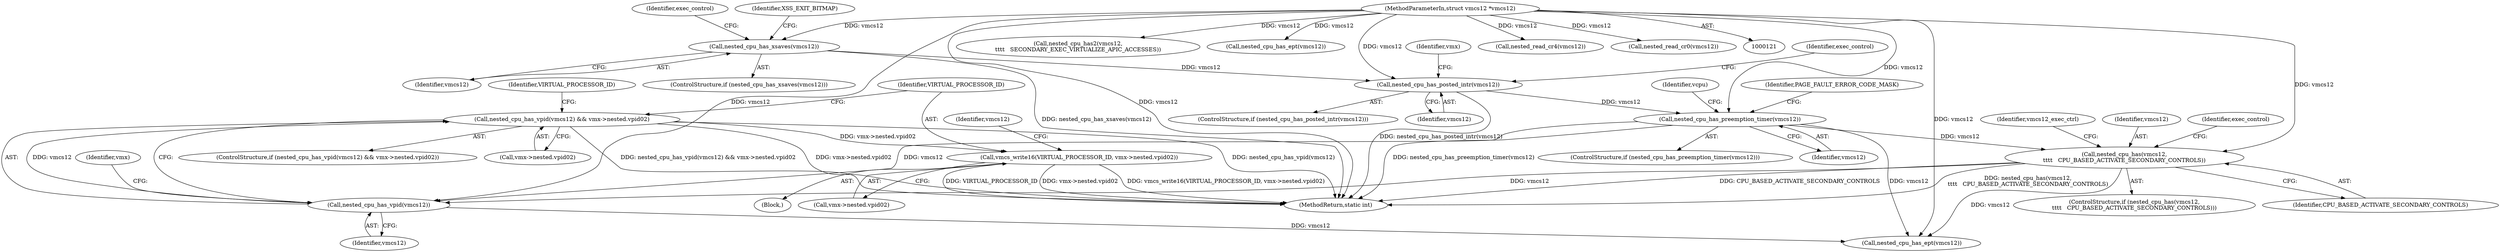 digraph "0_linux_51aa68e7d57e3217192d88ce90fd5b8ef29ec94f@pointer" {
"1000799" [label="(Call,nested_cpu_has_vpid(vmcs12) && vmx->nested.vpid02)"];
"1000800" [label="(Call,nested_cpu_has_vpid(vmcs12))"];
"1000531" [label="(Call,nested_cpu_has(vmcs12,\n\t\t\t\t   CPU_BASED_ACTIVATE_SECONDARY_CONTROLS))"];
"1000486" [label="(Call,nested_cpu_has_preemption_timer(vmcs12))"];
"1000448" [label="(Call,nested_cpu_has_posted_intr(vmcs12))"];
"1000417" [label="(Call,nested_cpu_has_xsaves(vmcs12))"];
"1000123" [label="(MethodParameterIn,struct vmcs12 *vmcs12)"];
"1000808" [label="(Call,vmcs_write16(VIRTUAL_PROCESSOR_ID, vmx->nested.vpid02))"];
"1000804" [label="(Identifier,vmx)"];
"1000473" [label="(Identifier,exec_control)"];
"1000808" [label="(Call,vmcs_write16(VIRTUAL_PROCESSOR_ID, vmx->nested.vpid02))"];
"1000418" [label="(Identifier,vmcs12)"];
"1000886" [label="(Call,nested_cpu_has2(vmcs12,\n\t\t\t\t   SECONDARY_EXEC_VIRTUALIZE_APIC_ACCESSES))"];
"1000807" [label="(Block,)"];
"1000486" [label="(Call,nested_cpu_has_preemption_timer(vmcs12))"];
"1000485" [label="(ControlStructure,if (nested_cpu_has_preemption_timer(vmcs12)))"];
"1000123" [label="(MethodParameterIn,struct vmcs12 *vmcs12)"];
"1000449" [label="(Identifier,vmcs12)"];
"1000536" [label="(Identifier,vmcs12_exec_ctrl)"];
"1000967" [label="(Call,nested_cpu_has_ept(vmcs12))"];
"1000798" [label="(ControlStructure,if (nested_cpu_has_vpid(vmcs12) && vmx->nested.vpid02))"];
"1000448" [label="(Call,nested_cpu_has_posted_intr(vmcs12))"];
"1000801" [label="(Identifier,vmcs12)"];
"1000802" [label="(Call,vmx->nested.vpid02)"];
"1000417" [label="(Call,nested_cpu_has_xsaves(vmcs12))"];
"1000532" [label="(Identifier,vmcs12)"];
"1000416" [label="(ControlStructure,if (nested_cpu_has_xsaves(vmcs12)))"];
"1000809" [label="(Identifier,VIRTUAL_PROCESSOR_ID)"];
"1000530" [label="(ControlStructure,if (nested_cpu_has(vmcs12,\n\t\t\t\t   CPU_BASED_ACTIVATE_SECONDARY_CONTROLS)))"];
"1000799" [label="(Call,nested_cpu_has_vpid(vmcs12) && vmx->nested.vpid02)"];
"1000491" [label="(Identifier,PAGE_FAULT_ERROR_CODE_MASK)"];
"1000800" [label="(Call,nested_cpu_has_vpid(vmcs12))"];
"1001021" [label="(MethodReturn,static int)"];
"1000871" [label="(Call,nested_cpu_has_ept(vmcs12))"];
"1000447" [label="(ControlStructure,if (nested_cpu_has_posted_intr(vmcs12)))"];
"1000908" [label="(Call,nested_read_cr4(vmcs12))"];
"1000531" [label="(Call,nested_cpu_has(vmcs12,\n\t\t\t\t   CPU_BASED_ACTIVATE_SECONDARY_CONTROLS))"];
"1000818" [label="(Identifier,vmcs12)"];
"1000810" [label="(Call,vmx->nested.vpid02)"];
"1000846" [label="(Identifier,VIRTUAL_PROCESSOR_ID)"];
"1000533" [label="(Identifier,CPU_BASED_ACTIVATE_SECONDARY_CONTROLS)"];
"1000899" [label="(Call,nested_read_cr0(vmcs12))"];
"1000547" [label="(Identifier,exec_control)"];
"1000487" [label="(Identifier,vmcs12)"];
"1000425" [label="(Identifier,exec_control)"];
"1000454" [label="(Identifier,vmx)"];
"1000420" [label="(Identifier,XSS_EXIT_BITMAP)"];
"1000489" [label="(Identifier,vcpu)"];
"1000799" -> "1000798"  [label="AST: "];
"1000799" -> "1000800"  [label="CFG: "];
"1000799" -> "1000802"  [label="CFG: "];
"1000800" -> "1000799"  [label="AST: "];
"1000802" -> "1000799"  [label="AST: "];
"1000809" -> "1000799"  [label="CFG: "];
"1000846" -> "1000799"  [label="CFG: "];
"1000799" -> "1001021"  [label="DDG: vmx->nested.vpid02"];
"1000799" -> "1001021"  [label="DDG: nested_cpu_has_vpid(vmcs12)"];
"1000799" -> "1001021"  [label="DDG: nested_cpu_has_vpid(vmcs12) && vmx->nested.vpid02"];
"1000800" -> "1000799"  [label="DDG: vmcs12"];
"1000799" -> "1000808"  [label="DDG: vmx->nested.vpid02"];
"1000800" -> "1000801"  [label="CFG: "];
"1000801" -> "1000800"  [label="AST: "];
"1000804" -> "1000800"  [label="CFG: "];
"1000531" -> "1000800"  [label="DDG: vmcs12"];
"1000486" -> "1000800"  [label="DDG: vmcs12"];
"1000123" -> "1000800"  [label="DDG: vmcs12"];
"1000800" -> "1000871"  [label="DDG: vmcs12"];
"1000531" -> "1000530"  [label="AST: "];
"1000531" -> "1000533"  [label="CFG: "];
"1000532" -> "1000531"  [label="AST: "];
"1000533" -> "1000531"  [label="AST: "];
"1000536" -> "1000531"  [label="CFG: "];
"1000547" -> "1000531"  [label="CFG: "];
"1000531" -> "1001021"  [label="DDG: CPU_BASED_ACTIVATE_SECONDARY_CONTROLS"];
"1000531" -> "1001021"  [label="DDG: nested_cpu_has(vmcs12,\n\t\t\t\t   CPU_BASED_ACTIVATE_SECONDARY_CONTROLS)"];
"1000486" -> "1000531"  [label="DDG: vmcs12"];
"1000123" -> "1000531"  [label="DDG: vmcs12"];
"1000531" -> "1000871"  [label="DDG: vmcs12"];
"1000486" -> "1000485"  [label="AST: "];
"1000486" -> "1000487"  [label="CFG: "];
"1000487" -> "1000486"  [label="AST: "];
"1000489" -> "1000486"  [label="CFG: "];
"1000491" -> "1000486"  [label="CFG: "];
"1000486" -> "1001021"  [label="DDG: nested_cpu_has_preemption_timer(vmcs12)"];
"1000448" -> "1000486"  [label="DDG: vmcs12"];
"1000123" -> "1000486"  [label="DDG: vmcs12"];
"1000486" -> "1000871"  [label="DDG: vmcs12"];
"1000448" -> "1000447"  [label="AST: "];
"1000448" -> "1000449"  [label="CFG: "];
"1000449" -> "1000448"  [label="AST: "];
"1000454" -> "1000448"  [label="CFG: "];
"1000473" -> "1000448"  [label="CFG: "];
"1000448" -> "1001021"  [label="DDG: nested_cpu_has_posted_intr(vmcs12)"];
"1000417" -> "1000448"  [label="DDG: vmcs12"];
"1000123" -> "1000448"  [label="DDG: vmcs12"];
"1000417" -> "1000416"  [label="AST: "];
"1000417" -> "1000418"  [label="CFG: "];
"1000418" -> "1000417"  [label="AST: "];
"1000420" -> "1000417"  [label="CFG: "];
"1000425" -> "1000417"  [label="CFG: "];
"1000417" -> "1001021"  [label="DDG: nested_cpu_has_xsaves(vmcs12)"];
"1000123" -> "1000417"  [label="DDG: vmcs12"];
"1000123" -> "1000121"  [label="AST: "];
"1000123" -> "1001021"  [label="DDG: vmcs12"];
"1000123" -> "1000871"  [label="DDG: vmcs12"];
"1000123" -> "1000886"  [label="DDG: vmcs12"];
"1000123" -> "1000899"  [label="DDG: vmcs12"];
"1000123" -> "1000908"  [label="DDG: vmcs12"];
"1000123" -> "1000967"  [label="DDG: vmcs12"];
"1000808" -> "1000807"  [label="AST: "];
"1000808" -> "1000810"  [label="CFG: "];
"1000809" -> "1000808"  [label="AST: "];
"1000810" -> "1000808"  [label="AST: "];
"1000818" -> "1000808"  [label="CFG: "];
"1000808" -> "1001021"  [label="DDG: vmx->nested.vpid02"];
"1000808" -> "1001021"  [label="DDG: vmcs_write16(VIRTUAL_PROCESSOR_ID, vmx->nested.vpid02)"];
"1000808" -> "1001021"  [label="DDG: VIRTUAL_PROCESSOR_ID"];
}
